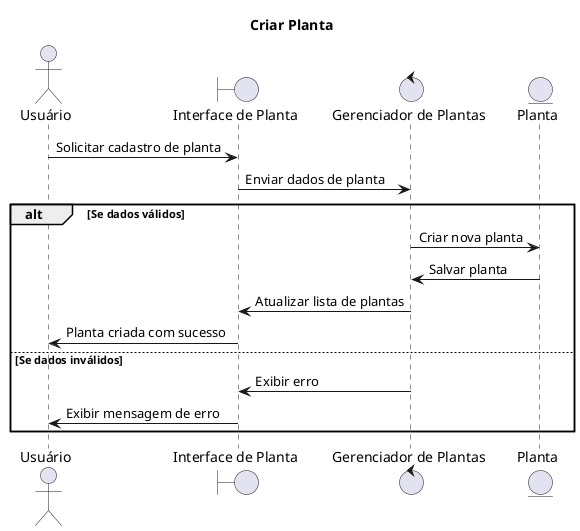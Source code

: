 @startuml Diagrama_Sequencia_Planta_2
title Criar Planta

actor foo1 as "Usuário"
boundary foo2 as "Interface de Planta"
control foo3 as "Gerenciador de Plantas"
entity foo4 as "Planta"

foo1 -> foo2 : Solicitar cadastro de planta
foo2 -> foo3 : Enviar dados de planta

alt Se dados válidos

    foo3 -> foo4 : Criar nova planta
    foo4 -> foo3 : Salvar planta
    foo3 -> foo2 : Atualizar lista de plantas
    foo2 -> foo1 : Planta criada com sucesso

else Se dados inválidos

    foo3 -> foo2 : Exibir erro
    foo2 -> foo1 : Exibir mensagem de erro

end
@enduml
